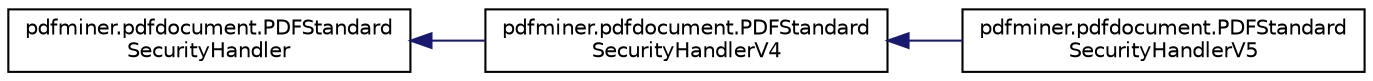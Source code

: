 digraph "Graphical Class Hierarchy"
{
 // LATEX_PDF_SIZE
  edge [fontname="Helvetica",fontsize="10",labelfontname="Helvetica",labelfontsize="10"];
  node [fontname="Helvetica",fontsize="10",shape=record];
  rankdir="LR";
  Node0 [label="pdfminer.pdfdocument.PDFStandard\lSecurityHandler",height=0.2,width=0.4,color="black", fillcolor="white", style="filled",URL="$classpdfminer_1_1pdfdocument_1_1PDFStandardSecurityHandler.html",tooltip=" "];
  Node0 -> Node1 [dir="back",color="midnightblue",fontsize="10",style="solid",fontname="Helvetica"];
  Node1 [label="pdfminer.pdfdocument.PDFStandard\lSecurityHandlerV4",height=0.2,width=0.4,color="black", fillcolor="white", style="filled",URL="$classpdfminer_1_1pdfdocument_1_1PDFStandardSecurityHandlerV4.html",tooltip=" "];
  Node1 -> Node2 [dir="back",color="midnightblue",fontsize="10",style="solid",fontname="Helvetica"];
  Node2 [label="pdfminer.pdfdocument.PDFStandard\lSecurityHandlerV5",height=0.2,width=0.4,color="black", fillcolor="white", style="filled",URL="$classpdfminer_1_1pdfdocument_1_1PDFStandardSecurityHandlerV5.html",tooltip=" "];
}
